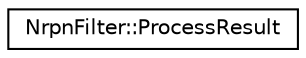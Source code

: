 digraph "Graphical Class Hierarchy"
{
 // INTERACTIVE_SVG=YES
 // LATEX_PDF_SIZE
  edge [fontname="Helvetica",fontsize="10",labelfontname="Helvetica",labelfontsize="10"];
  node [fontname="Helvetica",fontsize="10",shape=record];
  rankdir="LR";
  Node0 [label="NrpnFilter::ProcessResult",height=0.2,width=0.4,color="black", fillcolor="white", style="filled",URL="$struct_nrpn_filter_1_1_process_result.html",tooltip=" "];
}
